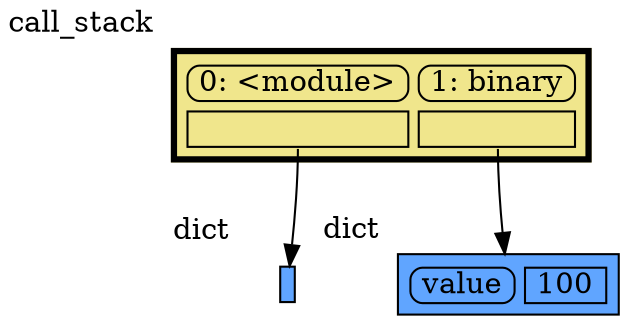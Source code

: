 digraph memory_graph {
	node [shape=plaintext]
	node129425394936384 [label=<
<TABLE BORDER="1" CELLBORDER="1" CELLSPACING="0" CELLPADDING="0" BGCOLOR="#60a5ff" PORT="table">
    <TR><TD BORDER="0"> </TD></TR>
</TABLE>
> xlabel=dict]
	node129425392602048 [label=<
<TABLE BORDER="1" CELLBORDER="1" CELLSPACING="5" CELLPADDING="0" BGCOLOR="#60a5ff" PORT="table">
    <TR><TD BORDER="1" STYLE="ROUNDED"> value </TD><TD BORDER="1"> 100 </TD></TR>
</TABLE>
> xlabel=dict]
	node129425392596416 [label=<
<TABLE BORDER="3" CELLBORDER="1" CELLSPACING="5" CELLPADDING="0" BGCOLOR="khaki" PORT="table">
    <TR><TD BORDER="1" STYLE="ROUNDED"> 0: &lt;module&gt; </TD><TD BORDER="1" STYLE="ROUNDED"> 1: binary </TD></TR>
    <TR><TD BORDER="1" PORT="ref0"> </TD><TD BORDER="1" PORT="ref1"> </TD></TR>
</TABLE>
> xlabel=call_stack]
	node129425392596416:ref0 -> node129425394936384:table [style=solid]
	node129425392596416:ref1 -> node129425392602048:table [style=solid]
subgraph { rank=same; node129425394936384 -> node129425392602048[weight=10, style=invis]; }
}
